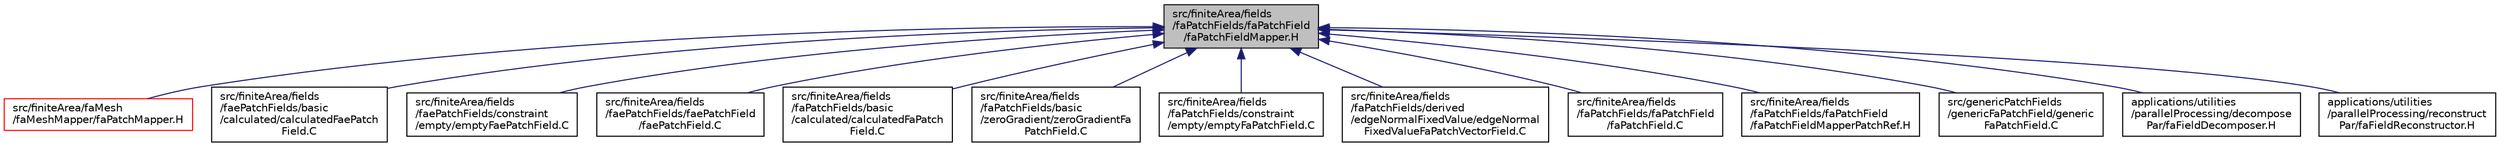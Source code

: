 digraph "src/finiteArea/fields/faPatchFields/faPatchField/faPatchFieldMapper.H"
{
  bgcolor="transparent";
  edge [fontname="Helvetica",fontsize="10",labelfontname="Helvetica",labelfontsize="10"];
  node [fontname="Helvetica",fontsize="10",shape=record];
  Node1 [label="src/finiteArea/fields\l/faPatchFields/faPatchField\l/faPatchFieldMapper.H",height=0.2,width=0.4,color="black", fillcolor="grey75", style="filled" fontcolor="black"];
  Node1 -> Node2 [dir="back",color="midnightblue",fontsize="10",style="solid",fontname="Helvetica"];
  Node2 [label="src/finiteArea/faMesh\l/faMeshMapper/faPatchMapper.H",height=0.2,width=0.4,color="red",URL="$faPatchMapper_8H.html"];
  Node1 -> Node3 [dir="back",color="midnightblue",fontsize="10",style="solid",fontname="Helvetica"];
  Node3 [label="src/finiteArea/fields\l/faePatchFields/basic\l/calculated/calculatedFaePatch\lField.C",height=0.2,width=0.4,color="black",URL="$calculatedFaePatchField_8C.html"];
  Node1 -> Node4 [dir="back",color="midnightblue",fontsize="10",style="solid",fontname="Helvetica"];
  Node4 [label="src/finiteArea/fields\l/faePatchFields/constraint\l/empty/emptyFaePatchField.C",height=0.2,width=0.4,color="black",URL="$emptyFaePatchField_8C.html"];
  Node1 -> Node5 [dir="back",color="midnightblue",fontsize="10",style="solid",fontname="Helvetica"];
  Node5 [label="src/finiteArea/fields\l/faePatchFields/faePatchField\l/faePatchField.C",height=0.2,width=0.4,color="black",URL="$faePatchField_8C.html"];
  Node1 -> Node6 [dir="back",color="midnightblue",fontsize="10",style="solid",fontname="Helvetica"];
  Node6 [label="src/finiteArea/fields\l/faPatchFields/basic\l/calculated/calculatedFaPatch\lField.C",height=0.2,width=0.4,color="black",URL="$calculatedFaPatchField_8C.html"];
  Node1 -> Node7 [dir="back",color="midnightblue",fontsize="10",style="solid",fontname="Helvetica"];
  Node7 [label="src/finiteArea/fields\l/faPatchFields/basic\l/zeroGradient/zeroGradientFa\lPatchField.C",height=0.2,width=0.4,color="black",URL="$zeroGradientFaPatchField_8C.html"];
  Node1 -> Node8 [dir="back",color="midnightblue",fontsize="10",style="solid",fontname="Helvetica"];
  Node8 [label="src/finiteArea/fields\l/faPatchFields/constraint\l/empty/emptyFaPatchField.C",height=0.2,width=0.4,color="black",URL="$emptyFaPatchField_8C.html"];
  Node1 -> Node9 [dir="back",color="midnightblue",fontsize="10",style="solid",fontname="Helvetica"];
  Node9 [label="src/finiteArea/fields\l/faPatchFields/derived\l/edgeNormalFixedValue/edgeNormal\lFixedValueFaPatchVectorField.C",height=0.2,width=0.4,color="black",URL="$edgeNormalFixedValueFaPatchVectorField_8C.html"];
  Node1 -> Node10 [dir="back",color="midnightblue",fontsize="10",style="solid",fontname="Helvetica"];
  Node10 [label="src/finiteArea/fields\l/faPatchFields/faPatchField\l/faPatchField.C",height=0.2,width=0.4,color="black",URL="$faPatchField_8C.html"];
  Node1 -> Node11 [dir="back",color="midnightblue",fontsize="10",style="solid",fontname="Helvetica"];
  Node11 [label="src/finiteArea/fields\l/faPatchFields/faPatchField\l/faPatchFieldMapperPatchRef.H",height=0.2,width=0.4,color="black",URL="$faPatchFieldMapperPatchRef_8H.html"];
  Node1 -> Node12 [dir="back",color="midnightblue",fontsize="10",style="solid",fontname="Helvetica"];
  Node12 [label="src/genericPatchFields\l/genericFaPatchField/generic\lFaPatchField.C",height=0.2,width=0.4,color="black",URL="$genericFaPatchField_8C.html"];
  Node1 -> Node13 [dir="back",color="midnightblue",fontsize="10",style="solid",fontname="Helvetica"];
  Node13 [label="applications/utilities\l/parallelProcessing/decompose\lPar/faFieldDecomposer.H",height=0.2,width=0.4,color="black",URL="$faFieldDecomposer_8H.html"];
  Node1 -> Node14 [dir="back",color="midnightblue",fontsize="10",style="solid",fontname="Helvetica"];
  Node14 [label="applications/utilities\l/parallelProcessing/reconstruct\lPar/faFieldReconstructor.H",height=0.2,width=0.4,color="black",URL="$faFieldReconstructor_8H.html"];
}
